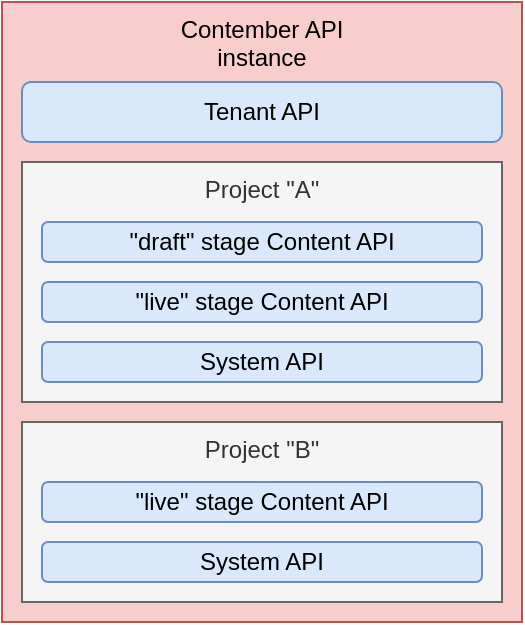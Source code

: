 <mxfile version="12.5.6" type="device"><diagram id="l3-Ed96wFba6MegEqBOT" name="Page-1"><mxGraphModel dx="953" dy="623" grid="1" gridSize="10" guides="1" tooltips="1" connect="1" arrows="1" fold="1" page="1" pageScale="1" pageWidth="827" pageHeight="1169" math="0" shadow="0"><root><mxCell id="0"/><mxCell id="1" parent="0"/><mxCell id="ZhgF9UqQHmESb96KZexh-3" value="Contember API &lt;br&gt;instance" style="rounded=0;whiteSpace=wrap;html=1;verticalAlign=top;fillColor=#f8cecc;strokeColor=#b85450;" vertex="1" parent="1"><mxGeometry x="220" y="210" width="260" height="310" as="geometry"/></mxCell><mxCell id="ZhgF9UqQHmESb96KZexh-4" value="Tenant API" style="rounded=1;whiteSpace=wrap;html=1;fillColor=#dae8fc;strokeColor=#6c8ebf;" vertex="1" parent="1"><mxGeometry x="230" y="250" width="240" height="30" as="geometry"/></mxCell><mxCell id="ZhgF9UqQHmESb96KZexh-7" value="Project &quot;A&quot;" style="rounded=0;whiteSpace=wrap;html=1;verticalAlign=top;fillColor=#f5f5f5;strokeColor=#666666;fontColor=#333333;" vertex="1" parent="1"><mxGeometry x="230" y="290" width="240" height="120" as="geometry"/></mxCell><mxCell id="ZhgF9UqQHmESb96KZexh-8" value="System API" style="rounded=1;whiteSpace=wrap;html=1;fillColor=#dae8fc;strokeColor=#6c8ebf;" vertex="1" parent="1"><mxGeometry x="240" y="380" width="220" height="20" as="geometry"/></mxCell><mxCell id="ZhgF9UqQHmESb96KZexh-9" value="&quot;draft&quot; stage Content API" style="rounded=1;whiteSpace=wrap;html=1;fillColor=#dae8fc;strokeColor=#6c8ebf;" vertex="1" parent="1"><mxGeometry x="240" y="320" width="220" height="20" as="geometry"/></mxCell><mxCell id="ZhgF9UqQHmESb96KZexh-13" value="&quot;live&quot; stage Content API" style="rounded=1;whiteSpace=wrap;html=1;fillColor=#dae8fc;strokeColor=#6c8ebf;" vertex="1" parent="1"><mxGeometry x="240" y="350" width="220" height="20" as="geometry"/></mxCell><mxCell id="ZhgF9UqQHmESb96KZexh-14" value="Project &quot;B&quot;" style="rounded=0;whiteSpace=wrap;html=1;verticalAlign=top;fillColor=#f5f5f5;strokeColor=#666666;fontColor=#333333;" vertex="1" parent="1"><mxGeometry x="230" y="420" width="240" height="90" as="geometry"/></mxCell><mxCell id="ZhgF9UqQHmESb96KZexh-15" value="System API" style="rounded=1;whiteSpace=wrap;html=1;fillColor=#dae8fc;strokeColor=#6c8ebf;" vertex="1" parent="1"><mxGeometry x="240" y="480" width="220" height="20" as="geometry"/></mxCell><mxCell id="ZhgF9UqQHmESb96KZexh-16" value="&quot;live&quot; stage Content API" style="rounded=1;whiteSpace=wrap;html=1;fillColor=#dae8fc;strokeColor=#6c8ebf;" vertex="1" parent="1"><mxGeometry x="240" y="450" width="220" height="20" as="geometry"/></mxCell></root></mxGraphModel></diagram></mxfile>